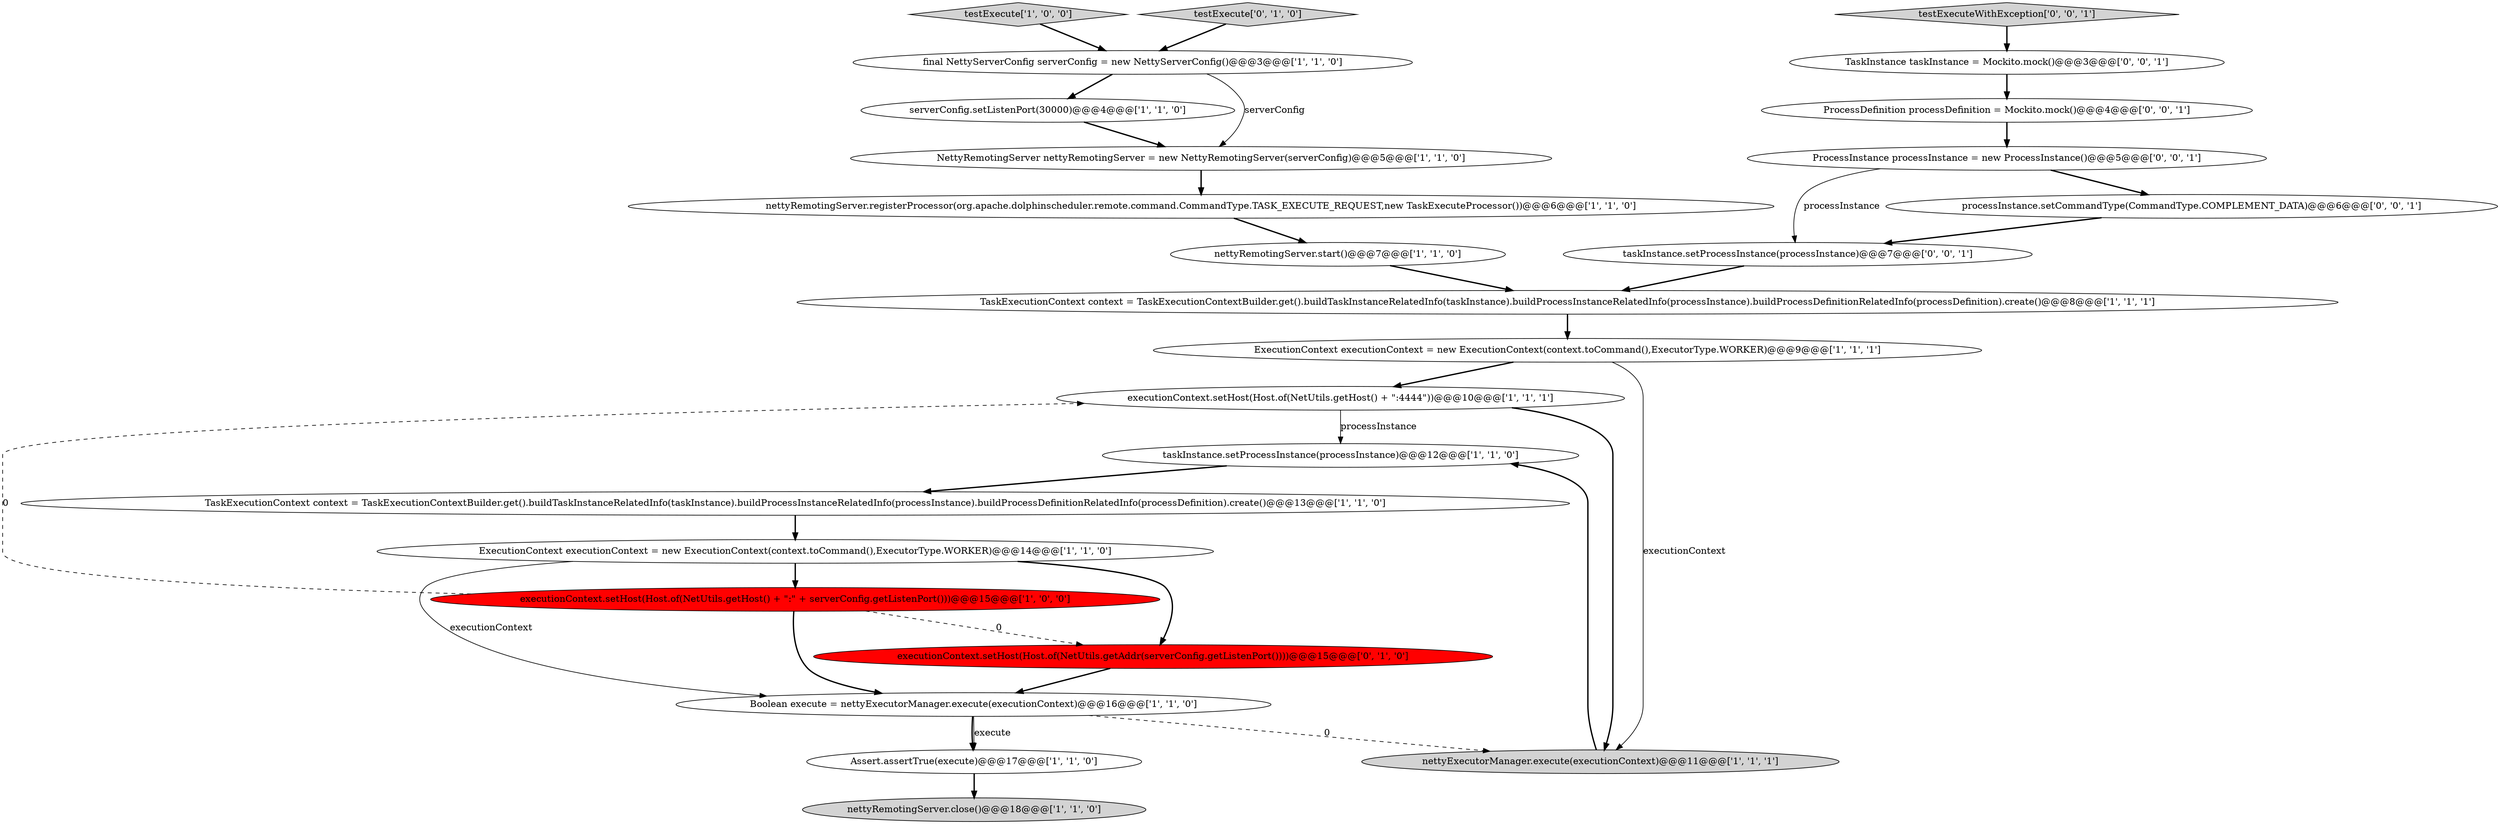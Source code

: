 digraph {
5 [style = filled, label = "serverConfig.setListenPort(30000)@@@4@@@['1', '1', '0']", fillcolor = white, shape = ellipse image = "AAA0AAABBB1BBB"];
12 [style = filled, label = "taskInstance.setProcessInstance(processInstance)@@@12@@@['1', '1', '0']", fillcolor = white, shape = ellipse image = "AAA0AAABBB1BBB"];
4 [style = filled, label = "executionContext.setHost(Host.of(NetUtils.getHost() + \":4444\"))@@@10@@@['1', '1', '1']", fillcolor = white, shape = ellipse image = "AAA0AAABBB1BBB"];
13 [style = filled, label = "TaskExecutionContext context = TaskExecutionContextBuilder.get().buildTaskInstanceRelatedInfo(taskInstance).buildProcessInstanceRelatedInfo(processInstance).buildProcessDefinitionRelatedInfo(processDefinition).create()@@@13@@@['1', '1', '0']", fillcolor = white, shape = ellipse image = "AAA0AAABBB1BBB"];
19 [style = filled, label = "ProcessInstance processInstance = new ProcessInstance()@@@5@@@['0', '0', '1']", fillcolor = white, shape = ellipse image = "AAA0AAABBB3BBB"];
0 [style = filled, label = "NettyRemotingServer nettyRemotingServer = new NettyRemotingServer(serverConfig)@@@5@@@['1', '1', '0']", fillcolor = white, shape = ellipse image = "AAA0AAABBB1BBB"];
15 [style = filled, label = "nettyRemotingServer.close()@@@18@@@['1', '1', '0']", fillcolor = lightgray, shape = ellipse image = "AAA0AAABBB1BBB"];
11 [style = filled, label = "executionContext.setHost(Host.of(NetUtils.getHost() + \":\" + serverConfig.getListenPort()))@@@15@@@['1', '0', '0']", fillcolor = red, shape = ellipse image = "AAA1AAABBB1BBB"];
17 [style = filled, label = "testExecute['0', '1', '0']", fillcolor = lightgray, shape = diamond image = "AAA0AAABBB2BBB"];
10 [style = filled, label = "nettyRemotingServer.start()@@@7@@@['1', '1', '0']", fillcolor = white, shape = ellipse image = "AAA0AAABBB1BBB"];
3 [style = filled, label = "final NettyServerConfig serverConfig = new NettyServerConfig()@@@3@@@['1', '1', '0']", fillcolor = white, shape = ellipse image = "AAA0AAABBB1BBB"];
23 [style = filled, label = "processInstance.setCommandType(CommandType.COMPLEMENT_DATA)@@@6@@@['0', '0', '1']", fillcolor = white, shape = ellipse image = "AAA0AAABBB3BBB"];
8 [style = filled, label = "TaskExecutionContext context = TaskExecutionContextBuilder.get().buildTaskInstanceRelatedInfo(taskInstance).buildProcessInstanceRelatedInfo(processInstance).buildProcessDefinitionRelatedInfo(processDefinition).create()@@@8@@@['1', '1', '1']", fillcolor = white, shape = ellipse image = "AAA0AAABBB1BBB"];
7 [style = filled, label = "ExecutionContext executionContext = new ExecutionContext(context.toCommand(),ExecutorType.WORKER)@@@14@@@['1', '1', '0']", fillcolor = white, shape = ellipse image = "AAA0AAABBB1BBB"];
6 [style = filled, label = "nettyRemotingServer.registerProcessor(org.apache.dolphinscheduler.remote.command.CommandType.TASK_EXECUTE_REQUEST,new TaskExecuteProcessor())@@@6@@@['1', '1', '0']", fillcolor = white, shape = ellipse image = "AAA0AAABBB1BBB"];
20 [style = filled, label = "ProcessDefinition processDefinition = Mockito.mock()@@@4@@@['0', '0', '1']", fillcolor = white, shape = ellipse image = "AAA0AAABBB3BBB"];
21 [style = filled, label = "TaskInstance taskInstance = Mockito.mock()@@@3@@@['0', '0', '1']", fillcolor = white, shape = ellipse image = "AAA0AAABBB3BBB"];
24 [style = filled, label = "taskInstance.setProcessInstance(processInstance)@@@7@@@['0', '0', '1']", fillcolor = white, shape = ellipse image = "AAA0AAABBB3BBB"];
16 [style = filled, label = "nettyExecutorManager.execute(executionContext)@@@11@@@['1', '1', '1']", fillcolor = lightgray, shape = ellipse image = "AAA0AAABBB1BBB"];
2 [style = filled, label = "testExecute['1', '0', '0']", fillcolor = lightgray, shape = diamond image = "AAA0AAABBB1BBB"];
14 [style = filled, label = "ExecutionContext executionContext = new ExecutionContext(context.toCommand(),ExecutorType.WORKER)@@@9@@@['1', '1', '1']", fillcolor = white, shape = ellipse image = "AAA0AAABBB1BBB"];
1 [style = filled, label = "Assert.assertTrue(execute)@@@17@@@['1', '1', '0']", fillcolor = white, shape = ellipse image = "AAA0AAABBB1BBB"];
18 [style = filled, label = "executionContext.setHost(Host.of(NetUtils.getAddr(serverConfig.getListenPort())))@@@15@@@['0', '1', '0']", fillcolor = red, shape = ellipse image = "AAA1AAABBB2BBB"];
9 [style = filled, label = "Boolean execute = nettyExecutorManager.execute(executionContext)@@@16@@@['1', '1', '0']", fillcolor = white, shape = ellipse image = "AAA0AAABBB1BBB"];
22 [style = filled, label = "testExecuteWithException['0', '0', '1']", fillcolor = lightgray, shape = diamond image = "AAA0AAABBB3BBB"];
9->16 [style = dashed, label="0"];
7->11 [style = bold, label=""];
0->6 [style = bold, label=""];
1->15 [style = bold, label=""];
2->3 [style = bold, label=""];
22->21 [style = bold, label=""];
9->1 [style = solid, label="execute"];
8->14 [style = bold, label=""];
11->9 [style = bold, label=""];
12->13 [style = bold, label=""];
3->5 [style = bold, label=""];
23->24 [style = bold, label=""];
21->20 [style = bold, label=""];
10->8 [style = bold, label=""];
5->0 [style = bold, label=""];
13->7 [style = bold, label=""];
11->18 [style = dashed, label="0"];
19->23 [style = bold, label=""];
6->10 [style = bold, label=""];
4->12 [style = solid, label="processInstance"];
7->9 [style = solid, label="executionContext"];
18->9 [style = bold, label=""];
17->3 [style = bold, label=""];
7->18 [style = bold, label=""];
19->24 [style = solid, label="processInstance"];
24->8 [style = bold, label=""];
9->1 [style = bold, label=""];
20->19 [style = bold, label=""];
11->4 [style = dashed, label="0"];
16->12 [style = bold, label=""];
14->16 [style = solid, label="executionContext"];
3->0 [style = solid, label="serverConfig"];
4->16 [style = bold, label=""];
14->4 [style = bold, label=""];
}
